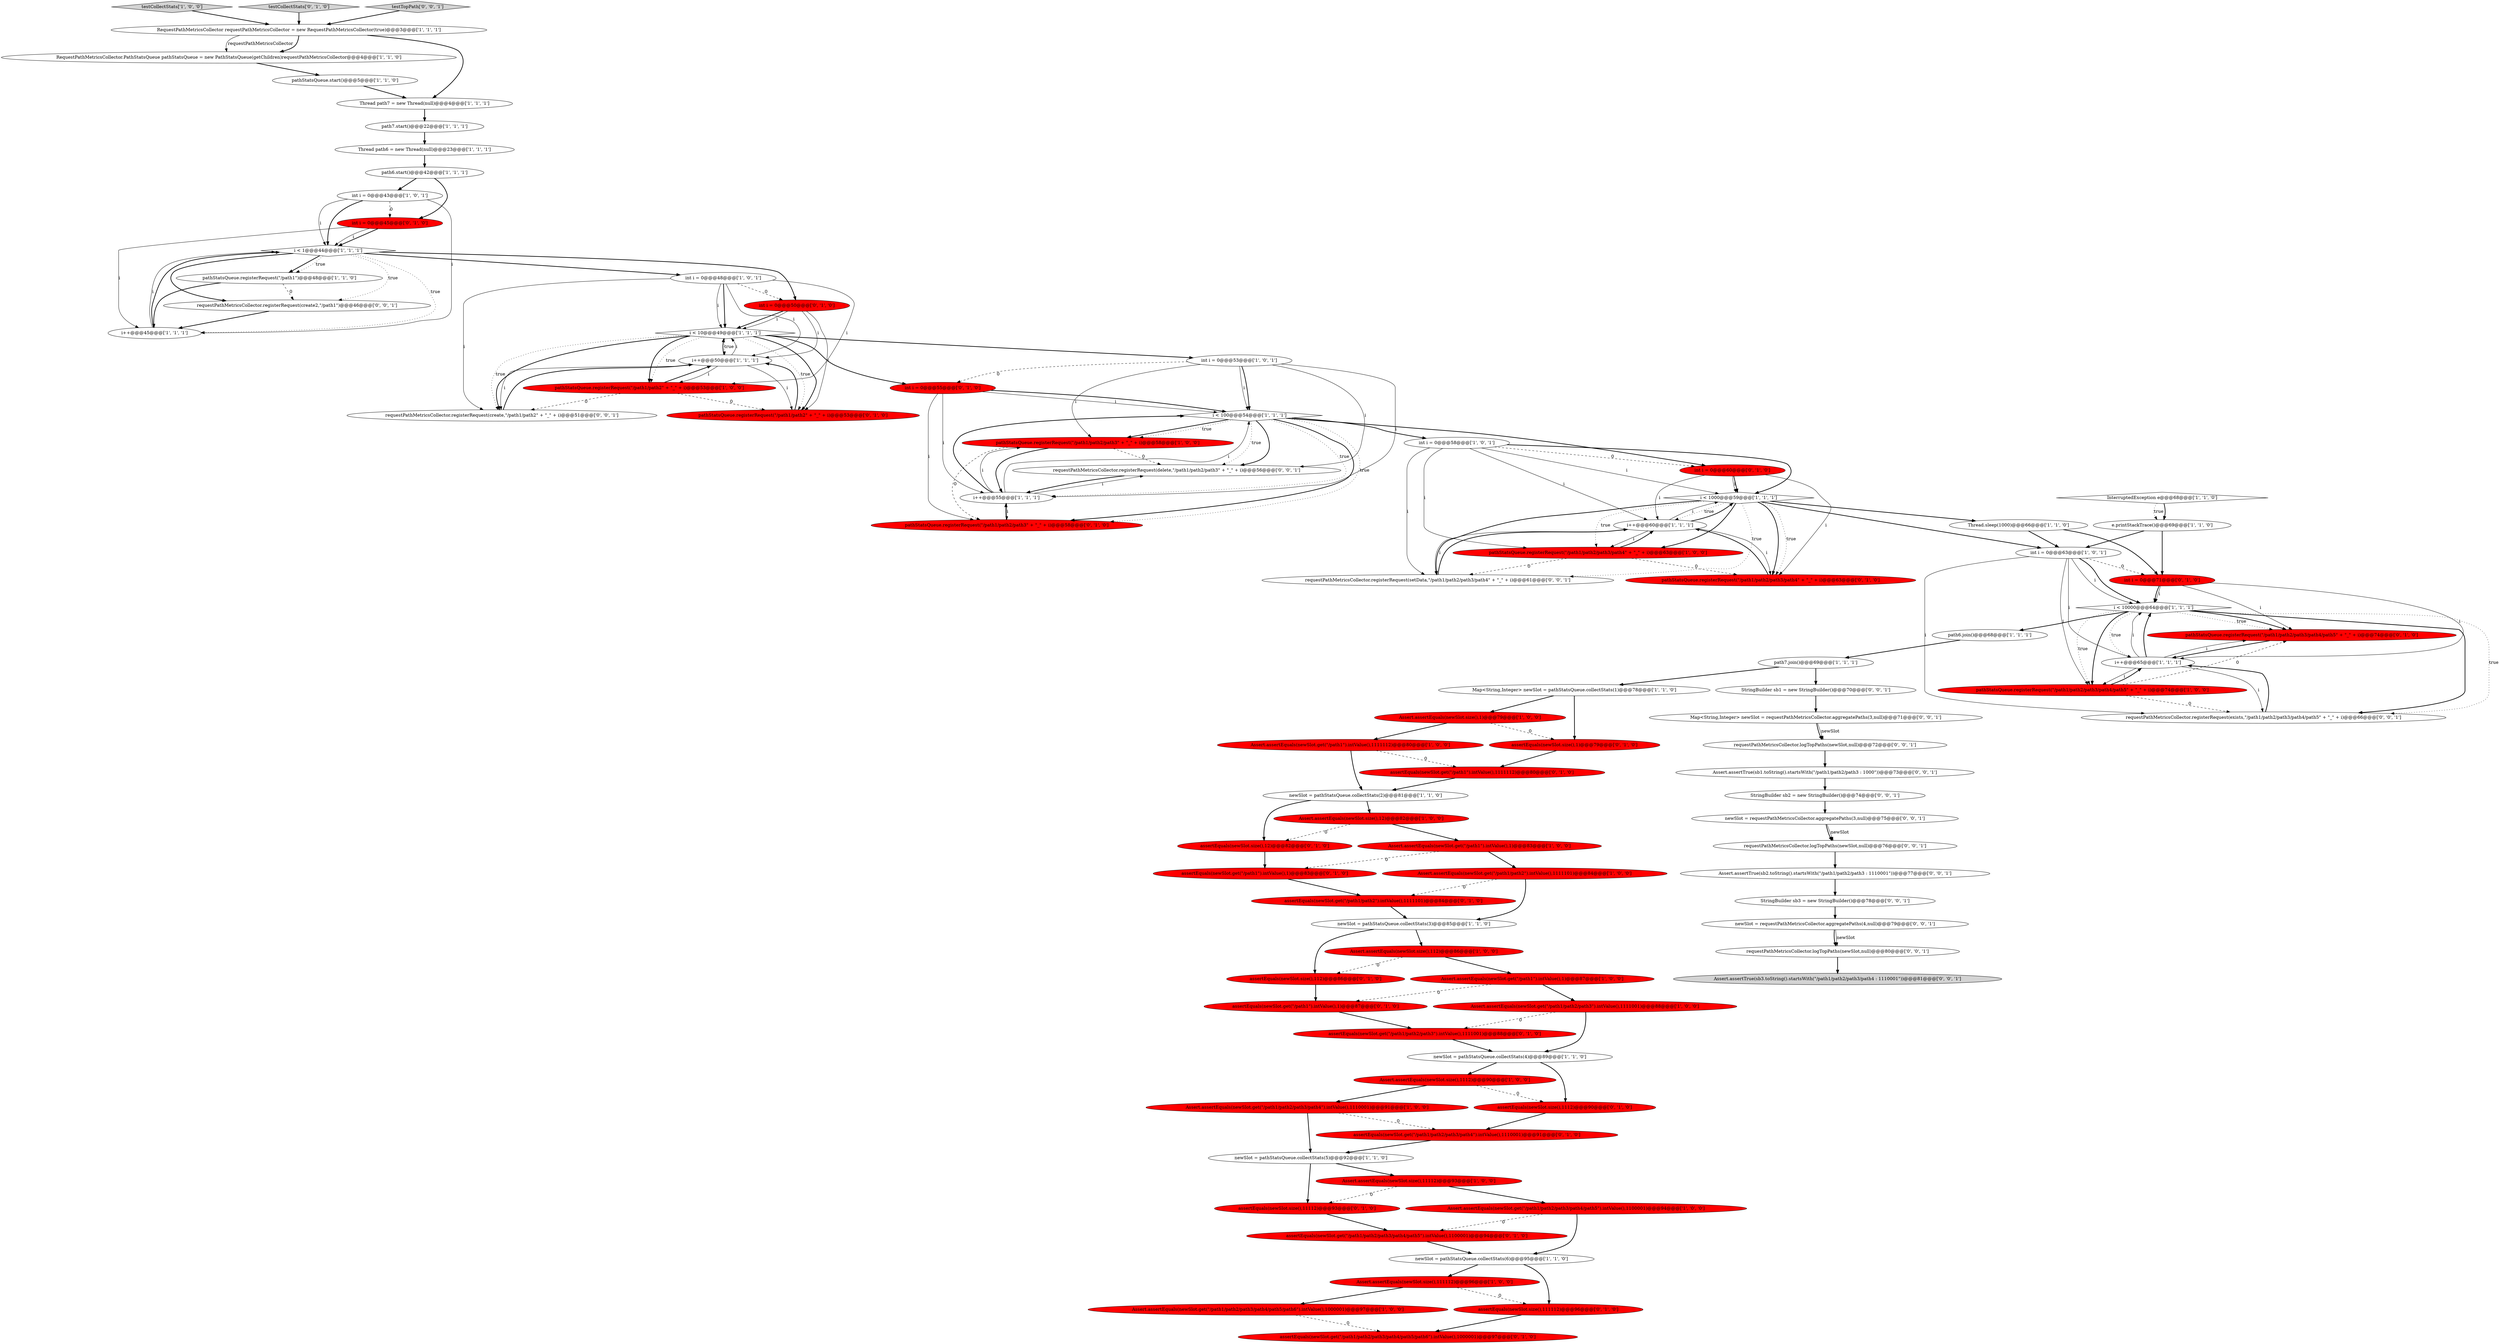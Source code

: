 digraph {
32 [style = filled, label = "int i = 0@@@63@@@['1', '0', '1']", fillcolor = white, shape = ellipse image = "AAA0AAABBB1BBB"];
11 [style = filled, label = "testCollectStats['1', '0', '0']", fillcolor = lightgray, shape = diamond image = "AAA0AAABBB1BBB"];
54 [style = filled, label = "pathStatsQueue.registerRequest(\"/path1/path2/path3/path4/path5\" + \"_\" + i)@@@74@@@['0', '1', '0']", fillcolor = red, shape = ellipse image = "AAA1AAABBB2BBB"];
25 [style = filled, label = "i < 10000@@@64@@@['1', '1', '1']", fillcolor = white, shape = diamond image = "AAA0AAABBB1BBB"];
31 [style = filled, label = "Assert.assertEquals(newSlot.get(\"/path1\").intValue(),1)@@@83@@@['1', '0', '0']", fillcolor = red, shape = ellipse image = "AAA1AAABBB1BBB"];
26 [style = filled, label = "InterruptedException e@@@68@@@['1', '1', '0']", fillcolor = white, shape = diamond image = "AAA0AAABBB1BBB"];
76 [style = filled, label = "assertEquals(newSlot.get(\"/path1/path2/path3/path4/path5\").intValue(),1100001)@@@94@@@['0', '1', '0']", fillcolor = red, shape = ellipse image = "AAA1AAABBB2BBB"];
50 [style = filled, label = "int i = 0@@@48@@@['1', '0', '1']", fillcolor = white, shape = ellipse image = "AAA0AAABBB1BBB"];
81 [style = filled, label = "newSlot = requestPathMetricsCollector.aggregatePaths(4,null)@@@79@@@['0', '0', '1']", fillcolor = white, shape = ellipse image = "AAA0AAABBB3BBB"];
51 [style = filled, label = "e.printStackTrace()@@@69@@@['1', '1', '0']", fillcolor = white, shape = ellipse image = "AAA0AAABBB1BBB"];
23 [style = filled, label = "Map<String,Integer> newSlot = pathStatsQueue.collectStats(1)@@@78@@@['1', '1', '0']", fillcolor = white, shape = ellipse image = "AAA0AAABBB1BBB"];
7 [style = filled, label = "path7.join()@@@69@@@['1', '1', '1']", fillcolor = white, shape = ellipse image = "AAA0AAABBB1BBB"];
40 [style = filled, label = "Assert.assertEquals(newSlot.get(\"/path1/path2/path3/path4\").intValue(),1110001)@@@91@@@['1', '0', '0']", fillcolor = red, shape = ellipse image = "AAA1AAABBB1BBB"];
74 [style = filled, label = "assertEquals(newSlot.get(\"/path1/path2/path3/path4\").intValue(),1110001)@@@91@@@['0', '1', '0']", fillcolor = red, shape = ellipse image = "AAA1AAABBB2BBB"];
39 [style = filled, label = "pathStatsQueue.registerRequest(\"/path1/path2/path3\" + \"_\" + i)@@@58@@@['1', '0', '0']", fillcolor = red, shape = ellipse image = "AAA1AAABBB1BBB"];
91 [style = filled, label = "Assert.assertTrue(sb3.toString().startsWith(\"/path1/path2/path3/path4 : 1110001\"))@@@81@@@['0', '0', '1']", fillcolor = lightgray, shape = ellipse image = "AAA0AAABBB3BBB"];
70 [style = filled, label = "int i = 0@@@45@@@['0', '1', '0']", fillcolor = red, shape = ellipse image = "AAA1AAABBB2BBB"];
3 [style = filled, label = "i++@@@50@@@['1', '1', '1']", fillcolor = white, shape = ellipse image = "AAA0AAABBB1BBB"];
75 [style = filled, label = "int i = 0@@@60@@@['0', '1', '0']", fillcolor = red, shape = ellipse image = "AAA1AAABBB2BBB"];
19 [style = filled, label = "Assert.assertEquals(newSlot.size(),12)@@@82@@@['1', '0', '0']", fillcolor = red, shape = ellipse image = "AAA1AAABBB1BBB"];
13 [style = filled, label = "i < 1000@@@59@@@['1', '1', '1']", fillcolor = white, shape = diamond image = "AAA0AAABBB1BBB"];
16 [style = filled, label = "i++@@@60@@@['1', '1', '1']", fillcolor = white, shape = ellipse image = "AAA0AAABBB1BBB"];
20 [style = filled, label = "Assert.assertEquals(newSlot.size(),111112)@@@96@@@['1', '0', '0']", fillcolor = red, shape = ellipse image = "AAA1AAABBB1BBB"];
84 [style = filled, label = "requestPathMetricsCollector.registerRequest(delete,\"/path1/path2/path3\" + \"_\" + i)@@@56@@@['0', '0', '1']", fillcolor = white, shape = ellipse image = "AAA0AAABBB3BBB"];
37 [style = filled, label = "Assert.assertEquals(newSlot.get(\"/path1/path2/path3/path4/path5/path6\").intValue(),1000001)@@@97@@@['1', '0', '0']", fillcolor = red, shape = ellipse image = "AAA1AAABBB1BBB"];
77 [style = filled, label = "requestPathMetricsCollector.registerRequest(create,\"/path1/path2\" + \"_\" + i)@@@51@@@['0', '0', '1']", fillcolor = white, shape = ellipse image = "AAA0AAABBB3BBB"];
18 [style = filled, label = "Thread path6 = new Thread(null)@@@23@@@['1', '1', '1']", fillcolor = white, shape = ellipse image = "AAA0AAABBB1BBB"];
45 [style = filled, label = "newSlot = pathStatsQueue.collectStats(4)@@@89@@@['1', '1', '0']", fillcolor = white, shape = ellipse image = "AAA0AAABBB1BBB"];
87 [style = filled, label = "StringBuilder sb2 = new StringBuilder()@@@74@@@['0', '0', '1']", fillcolor = white, shape = ellipse image = "AAA0AAABBB3BBB"];
56 [style = filled, label = "int i = 0@@@71@@@['0', '1', '0']", fillcolor = red, shape = ellipse image = "AAA1AAABBB2BBB"];
58 [style = filled, label = "assertEquals(newSlot.size(),11112)@@@93@@@['0', '1', '0']", fillcolor = red, shape = ellipse image = "AAA1AAABBB2BBB"];
68 [style = filled, label = "assertEquals(newSlot.get(\"/path1\").intValue(),1)@@@83@@@['0', '1', '0']", fillcolor = red, shape = ellipse image = "AAA1AAABBB2BBB"];
48 [style = filled, label = "Assert.assertEquals(newSlot.get(\"/path1\").intValue(),1)@@@87@@@['1', '0', '0']", fillcolor = red, shape = ellipse image = "AAA1AAABBB1BBB"];
24 [style = filled, label = "Assert.assertEquals(newSlot.get(\"/path1/path2/path3/path4/path5\").intValue(),1100001)@@@94@@@['1', '0', '0']", fillcolor = red, shape = ellipse image = "AAA1AAABBB1BBB"];
86 [style = filled, label = "requestPathMetricsCollector.registerRequest(create2,\"/path1\")@@@46@@@['0', '0', '1']", fillcolor = white, shape = ellipse image = "AAA0AAABBB3BBB"];
82 [style = filled, label = "requestPathMetricsCollector.registerRequest(setData,\"/path1/path2/path3/path4\" + \"_\" + i)@@@61@@@['0', '0', '1']", fillcolor = white, shape = ellipse image = "AAA0AAABBB3BBB"];
35 [style = filled, label = "pathStatsQueue.registerRequest(\"/path1/path2/path3/path4/path5\" + \"_\" + i)@@@74@@@['1', '0', '0']", fillcolor = red, shape = ellipse image = "AAA1AAABBB1BBB"];
79 [style = filled, label = "Map<String,Integer> newSlot = requestPathMetricsCollector.aggregatePaths(3,null)@@@71@@@['0', '0', '1']", fillcolor = white, shape = ellipse image = "AAA0AAABBB3BBB"];
65 [style = filled, label = "testCollectStats['0', '1', '0']", fillcolor = lightgray, shape = diamond image = "AAA0AAABBB2BBB"];
2 [style = filled, label = "Assert.assertEquals(newSlot.size(),1)@@@79@@@['1', '0', '0']", fillcolor = red, shape = ellipse image = "AAA1AAABBB1BBB"];
57 [style = filled, label = "pathStatsQueue.registerRequest(\"/path1/path2/path3/path4\" + \"_\" + i)@@@63@@@['0', '1', '0']", fillcolor = red, shape = ellipse image = "AAA1AAABBB2BBB"];
46 [style = filled, label = "pathStatsQueue.registerRequest(\"/path1/path2\" + \"_\" + i)@@@53@@@['1', '0', '0']", fillcolor = red, shape = ellipse image = "AAA1AAABBB1BBB"];
92 [style = filled, label = "Assert.assertTrue(sb2.toString().startsWith(\"/path1/path2/path3 : 1110001\"))@@@77@@@['0', '0', '1']", fillcolor = white, shape = ellipse image = "AAA0AAABBB3BBB"];
4 [style = filled, label = "Assert.assertEquals(newSlot.size(),11112)@@@93@@@['1', '0', '0']", fillcolor = red, shape = ellipse image = "AAA1AAABBB1BBB"];
22 [style = filled, label = "i < 1@@@44@@@['1', '1', '1']", fillcolor = white, shape = diamond image = "AAA0AAABBB1BBB"];
30 [style = filled, label = "Thread.sleep(1000)@@@66@@@['1', '1', '0']", fillcolor = white, shape = ellipse image = "AAA0AAABBB1BBB"];
38 [style = filled, label = "int i = 0@@@43@@@['1', '0', '1']", fillcolor = white, shape = ellipse image = "AAA0AAABBB1BBB"];
36 [style = filled, label = "RequestPathMetricsCollector.PathStatsQueue pathStatsQueue = new PathStatsQueue(getChildren)requestPathMetricsCollector@@@4@@@['1', '1', '0']", fillcolor = white, shape = ellipse image = "AAA0AAABBB1BBB"];
10 [style = filled, label = "Assert.assertEquals(newSlot.size(),1112)@@@90@@@['1', '0', '0']", fillcolor = red, shape = ellipse image = "AAA1AAABBB1BBB"];
83 [style = filled, label = "newSlot = requestPathMetricsCollector.aggregatePaths(3,null)@@@75@@@['0', '0', '1']", fillcolor = white, shape = ellipse image = "AAA0AAABBB3BBB"];
88 [style = filled, label = "testTopPath['0', '0', '1']", fillcolor = lightgray, shape = diamond image = "AAA0AAABBB3BBB"];
15 [style = filled, label = "newSlot = pathStatsQueue.collectStats(2)@@@81@@@['1', '1', '0']", fillcolor = white, shape = ellipse image = "AAA0AAABBB1BBB"];
44 [style = filled, label = "Assert.assertEquals(newSlot.get(\"/path1/path2/path3\").intValue(),1111001)@@@88@@@['1', '0', '0']", fillcolor = red, shape = ellipse image = "AAA1AAABBB1BBB"];
5 [style = filled, label = "newSlot = pathStatsQueue.collectStats(6)@@@95@@@['1', '1', '0']", fillcolor = white, shape = ellipse image = "AAA0AAABBB1BBB"];
69 [style = filled, label = "int i = 0@@@50@@@['0', '1', '0']", fillcolor = red, shape = ellipse image = "AAA1AAABBB2BBB"];
78 [style = filled, label = "Assert.assertTrue(sb1.toString().startsWith(\"/path1/path2/path3 : 1000\"))@@@73@@@['0', '0', '1']", fillcolor = white, shape = ellipse image = "AAA0AAABBB3BBB"];
73 [style = filled, label = "assertEquals(newSlot.size(),1)@@@79@@@['0', '1', '0']", fillcolor = red, shape = ellipse image = "AAA1AAABBB2BBB"];
0 [style = filled, label = "pathStatsQueue.start()@@@5@@@['1', '1', '0']", fillcolor = white, shape = ellipse image = "AAA0AAABBB1BBB"];
61 [style = filled, label = "assertEquals(newSlot.get(\"/path1\").intValue(),1)@@@87@@@['0', '1', '0']", fillcolor = red, shape = ellipse image = "AAA1AAABBB2BBB"];
42 [style = filled, label = "i++@@@65@@@['1', '1', '1']", fillcolor = white, shape = ellipse image = "AAA0AAABBB1BBB"];
80 [style = filled, label = "requestPathMetricsCollector.registerRequest(exists,\"/path1/path2/path3/path4/path5\" + \"_\" + i)@@@66@@@['0', '0', '1']", fillcolor = white, shape = ellipse image = "AAA0AAABBB3BBB"];
1 [style = filled, label = "Thread path7 = new Thread(null)@@@4@@@['1', '1', '1']", fillcolor = white, shape = ellipse image = "AAA0AAABBB1BBB"];
47 [style = filled, label = "i < 100@@@54@@@['1', '1', '1']", fillcolor = white, shape = diamond image = "AAA0AAABBB1BBB"];
85 [style = filled, label = "StringBuilder sb1 = new StringBuilder()@@@70@@@['0', '0', '1']", fillcolor = white, shape = ellipse image = "AAA0AAABBB3BBB"];
94 [style = filled, label = "requestPathMetricsCollector.logTopPaths(newSlot,null)@@@76@@@['0', '0', '1']", fillcolor = white, shape = ellipse image = "AAA0AAABBB3BBB"];
12 [style = filled, label = "RequestPathMetricsCollector requestPathMetricsCollector = new RequestPathMetricsCollector(true)@@@3@@@['1', '1', '1']", fillcolor = white, shape = ellipse image = "AAA0AAABBB1BBB"];
33 [style = filled, label = "pathStatsQueue.registerRequest(\"/path1\")@@@48@@@['1', '1', '0']", fillcolor = white, shape = ellipse image = "AAA0AAABBB1BBB"];
64 [style = filled, label = "assertEquals(newSlot.size(),12)@@@82@@@['0', '1', '0']", fillcolor = red, shape = ellipse image = "AAA1AAABBB2BBB"];
6 [style = filled, label = "newSlot = pathStatsQueue.collectStats(5)@@@92@@@['1', '1', '0']", fillcolor = white, shape = ellipse image = "AAA0AAABBB1BBB"];
28 [style = filled, label = "Assert.assertEquals(newSlot.size(),112)@@@86@@@['1', '0', '0']", fillcolor = red, shape = ellipse image = "AAA1AAABBB1BBB"];
63 [style = filled, label = "assertEquals(newSlot.get(\"/path1/path2\").intValue(),1111101)@@@84@@@['0', '1', '0']", fillcolor = red, shape = ellipse image = "AAA1AAABBB2BBB"];
53 [style = filled, label = "assertEquals(newSlot.get(\"/path1/path2/path3/path4/path5/path6\").intValue(),1000001)@@@97@@@['0', '1', '0']", fillcolor = red, shape = ellipse image = "AAA1AAABBB2BBB"];
43 [style = filled, label = "int i = 0@@@58@@@['1', '0', '1']", fillcolor = white, shape = ellipse image = "AAA0AAABBB1BBB"];
89 [style = filled, label = "requestPathMetricsCollector.logTopPaths(newSlot,null)@@@72@@@['0', '0', '1']", fillcolor = white, shape = ellipse image = "AAA0AAABBB3BBB"];
9 [style = filled, label = "path7.start()@@@22@@@['1', '1', '1']", fillcolor = white, shape = ellipse image = "AAA0AAABBB1BBB"];
62 [style = filled, label = "pathStatsQueue.registerRequest(\"/path1/path2\" + \"_\" + i)@@@53@@@['0', '1', '0']", fillcolor = red, shape = ellipse image = "AAA1AAABBB2BBB"];
90 [style = filled, label = "requestPathMetricsCollector.logTopPaths(newSlot,null)@@@80@@@['0', '0', '1']", fillcolor = white, shape = ellipse image = "AAA0AAABBB3BBB"];
52 [style = filled, label = "Assert.assertEquals(newSlot.get(\"/path1/path2\").intValue(),1111101)@@@84@@@['1', '0', '0']", fillcolor = red, shape = ellipse image = "AAA1AAABBB1BBB"];
67 [style = filled, label = "assertEquals(newSlot.get(\"/path1/path2/path3\").intValue(),1111001)@@@88@@@['0', '1', '0']", fillcolor = red, shape = ellipse image = "AAA1AAABBB2BBB"];
14 [style = filled, label = "path6.join()@@@68@@@['1', '1', '1']", fillcolor = white, shape = ellipse image = "AAA0AAABBB1BBB"];
41 [style = filled, label = "i++@@@55@@@['1', '1', '1']", fillcolor = white, shape = ellipse image = "AAA0AAABBB1BBB"];
66 [style = filled, label = "assertEquals(newSlot.size(),1112)@@@90@@@['0', '1', '0']", fillcolor = red, shape = ellipse image = "AAA1AAABBB2BBB"];
27 [style = filled, label = "pathStatsQueue.registerRequest(\"/path1/path2/path3/path4\" + \"_\" + i)@@@63@@@['1', '0', '0']", fillcolor = red, shape = ellipse image = "AAA1AAABBB1BBB"];
60 [style = filled, label = "pathStatsQueue.registerRequest(\"/path1/path2/path3\" + \"_\" + i)@@@58@@@['0', '1', '0']", fillcolor = red, shape = ellipse image = "AAA1AAABBB2BBB"];
21 [style = filled, label = "int i = 0@@@53@@@['1', '0', '1']", fillcolor = white, shape = ellipse image = "AAA0AAABBB1BBB"];
29 [style = filled, label = "newSlot = pathStatsQueue.collectStats(3)@@@85@@@['1', '1', '0']", fillcolor = white, shape = ellipse image = "AAA0AAABBB1BBB"];
71 [style = filled, label = "assertEquals(newSlot.size(),111112)@@@96@@@['0', '1', '0']", fillcolor = red, shape = ellipse image = "AAA1AAABBB2BBB"];
59 [style = filled, label = "assertEquals(newSlot.get(\"/path1\").intValue(),1111112)@@@80@@@['0', '1', '0']", fillcolor = red, shape = ellipse image = "AAA1AAABBB2BBB"];
93 [style = filled, label = "StringBuilder sb3 = new StringBuilder()@@@78@@@['0', '0', '1']", fillcolor = white, shape = ellipse image = "AAA0AAABBB3BBB"];
17 [style = filled, label = "Assert.assertEquals(newSlot.get(\"/path1\").intValue(),1111112)@@@80@@@['1', '0', '0']", fillcolor = red, shape = ellipse image = "AAA1AAABBB1BBB"];
8 [style = filled, label = "i < 10@@@49@@@['1', '1', '1']", fillcolor = white, shape = diamond image = "AAA0AAABBB1BBB"];
34 [style = filled, label = "path6.start()@@@42@@@['1', '1', '1']", fillcolor = white, shape = ellipse image = "AAA0AAABBB1BBB"];
49 [style = filled, label = "i++@@@45@@@['1', '1', '1']", fillcolor = white, shape = ellipse image = "AAA0AAABBB1BBB"];
55 [style = filled, label = "int i = 0@@@55@@@['0', '1', '0']", fillcolor = red, shape = ellipse image = "AAA1AAABBB2BBB"];
72 [style = filled, label = "assertEquals(newSlot.size(),112)@@@86@@@['0', '1', '0']", fillcolor = red, shape = ellipse image = "AAA1AAABBB2BBB"];
33->86 [style = dashed, label="0"];
62->3 [style = bold, label=""];
17->59 [style = dashed, label="0"];
3->46 [style = solid, label="i"];
8->77 [style = bold, label=""];
40->6 [style = bold, label=""];
13->27 [style = dotted, label="true"];
5->20 [style = bold, label=""];
55->47 [style = bold, label=""];
21->41 [style = solid, label="i"];
41->39 [style = solid, label="i"];
3->8 [style = solid, label="i"];
25->35 [style = dotted, label="true"];
22->86 [style = dotted, label="true"];
25->80 [style = dotted, label="true"];
32->80 [style = solid, label="i"];
32->42 [style = solid, label="i"];
82->16 [style = bold, label=""];
55->47 [style = solid, label="i"];
50->8 [style = solid, label="i"];
25->14 [style = bold, label=""];
76->5 [style = bold, label=""];
79->89 [style = solid, label="newSlot"];
25->35 [style = bold, label=""];
27->57 [style = dashed, label="0"];
19->64 [style = dashed, label="0"];
51->32 [style = bold, label=""];
29->72 [style = bold, label=""];
26->51 [style = bold, label=""];
49->22 [style = bold, label=""];
14->7 [style = bold, label=""];
75->13 [style = solid, label="i"];
23->73 [style = bold, label=""];
16->27 [style = solid, label="i"];
36->0 [style = bold, label=""];
45->66 [style = bold, label=""];
50->69 [style = dashed, label="0"];
20->71 [style = dashed, label="0"];
3->77 [style = solid, label="i"];
79->89 [style = bold, label=""];
10->66 [style = dashed, label="0"];
32->25 [style = bold, label=""];
57->16 [style = bold, label=""];
20->37 [style = bold, label=""];
25->80 [style = bold, label=""];
70->49 [style = solid, label="i"];
43->13 [style = solid, label="i"];
83->94 [style = solid, label="newSlot"];
4->58 [style = dashed, label="0"];
47->60 [style = bold, label=""];
80->42 [style = bold, label=""];
81->90 [style = bold, label=""];
69->8 [style = bold, label=""];
35->80 [style = dashed, label="0"];
69->8 [style = solid, label="i"];
45->10 [style = bold, label=""];
16->57 [style = solid, label="i"];
43->27 [style = solid, label="i"];
3->62 [style = solid, label="i"];
43->16 [style = solid, label="i"];
43->75 [style = dashed, label="0"];
22->33 [style = bold, label=""];
13->32 [style = bold, label=""];
46->77 [style = dashed, label="0"];
8->46 [style = dotted, label="true"];
65->12 [style = bold, label=""];
46->62 [style = dashed, label="0"];
22->50 [style = bold, label=""];
41->60 [style = solid, label="i"];
94->92 [style = bold, label=""];
85->79 [style = bold, label=""];
13->82 [style = bold, label=""];
22->33 [style = dotted, label="true"];
47->43 [style = bold, label=""];
11->12 [style = bold, label=""];
56->25 [style = solid, label="i"];
48->44 [style = bold, label=""];
47->39 [style = bold, label=""];
60->41 [style = bold, label=""];
27->16 [style = bold, label=""];
8->62 [style = dotted, label="true"];
56->25 [style = bold, label=""];
12->1 [style = bold, label=""];
25->54 [style = dotted, label="true"];
47->60 [style = dotted, label="true"];
24->5 [style = bold, label=""];
8->62 [style = bold, label=""];
43->13 [style = bold, label=""];
13->57 [style = bold, label=""];
73->59 [style = bold, label=""];
6->4 [style = bold, label=""];
47->41 [style = dotted, label="true"];
47->84 [style = bold, label=""];
25->42 [style = dotted, label="true"];
69->3 [style = solid, label="i"];
72->61 [style = bold, label=""];
58->76 [style = bold, label=""];
7->23 [style = bold, label=""];
38->22 [style = solid, label="i"];
89->78 [style = bold, label=""];
17->15 [style = bold, label=""];
75->16 [style = solid, label="i"];
34->70 [style = bold, label=""];
39->41 [style = bold, label=""];
70->22 [style = bold, label=""];
32->25 [style = solid, label="i"];
39->60 [style = dashed, label="0"];
42->25 [style = solid, label="i"];
15->64 [style = bold, label=""];
34->38 [style = bold, label=""];
8->55 [style = bold, label=""];
63->29 [style = bold, label=""];
44->45 [style = bold, label=""];
90->91 [style = bold, label=""];
35->54 [style = dashed, label="0"];
67->45 [style = bold, label=""];
92->93 [style = bold, label=""];
44->67 [style = dashed, label="0"];
56->54 [style = solid, label="i"];
2->17 [style = bold, label=""];
21->47 [style = bold, label=""];
13->16 [style = dotted, label="true"];
16->13 [style = bold, label=""];
4->24 [style = bold, label=""];
87->83 [style = bold, label=""];
21->84 [style = solid, label="i"];
56->42 [style = solid, label="i"];
47->84 [style = dotted, label="true"];
35->42 [style = bold, label=""];
42->25 [style = bold, label=""];
18->34 [style = bold, label=""];
31->52 [style = bold, label=""];
8->77 [style = dotted, label="true"];
68->63 [style = bold, label=""];
78->87 [style = bold, label=""];
16->82 [style = solid, label="i"];
12->36 [style = bold, label=""];
32->35 [style = solid, label="i"];
30->32 [style = bold, label=""];
37->53 [style = dashed, label="0"];
38->70 [style = dashed, label="0"];
15->19 [style = bold, label=""];
74->6 [style = bold, label=""];
71->53 [style = bold, label=""];
55->60 [style = solid, label="i"];
88->12 [style = bold, label=""];
1->9 [style = bold, label=""];
8->3 [style = dotted, label="true"];
54->42 [style = bold, label=""];
48->61 [style = dashed, label="0"];
69->62 [style = solid, label="i"];
21->39 [style = solid, label="i"];
9->18 [style = bold, label=""];
13->27 [style = bold, label=""];
83->94 [style = bold, label=""];
13->82 [style = dotted, label="true"];
47->39 [style = dotted, label="true"];
0->1 [style = bold, label=""];
3->8 [style = bold, label=""];
10->40 [style = bold, label=""];
41->84 [style = solid, label="i"];
41->47 [style = bold, label=""];
23->2 [style = bold, label=""];
33->49 [style = bold, label=""];
81->90 [style = solid, label="newSlot"];
25->54 [style = bold, label=""];
28->72 [style = dashed, label="0"];
47->75 [style = bold, label=""];
50->46 [style = solid, label="i"];
46->3 [style = bold, label=""];
61->67 [style = bold, label=""];
77->3 [style = bold, label=""];
5->71 [style = bold, label=""];
75->13 [style = bold, label=""];
27->82 [style = dashed, label="0"];
19->31 [style = bold, label=""];
59->15 [style = bold, label=""];
21->55 [style = dashed, label="0"];
84->41 [style = bold, label=""];
66->74 [style = bold, label=""];
22->49 [style = dotted, label="true"];
40->74 [style = dashed, label="0"];
51->56 [style = bold, label=""];
21->47 [style = solid, label="i"];
13->30 [style = bold, label=""];
2->73 [style = dashed, label="0"];
93->81 [style = bold, label=""];
38->49 [style = solid, label="i"];
50->77 [style = solid, label="i"];
29->28 [style = bold, label=""];
50->3 [style = solid, label="i"];
75->57 [style = solid, label="i"];
42->80 [style = solid, label="i"];
8->46 [style = bold, label=""];
13->57 [style = dotted, label="true"];
12->36 [style = solid, label="requestPathMetricsCollector"];
42->54 [style = solid, label="i"];
7->85 [style = bold, label=""];
52->63 [style = dashed, label="0"];
24->76 [style = dashed, label="0"];
32->56 [style = dashed, label="0"];
22->69 [style = bold, label=""];
64->68 [style = bold, label=""];
70->22 [style = solid, label="i"];
39->84 [style = dashed, label="0"];
30->56 [style = bold, label=""];
50->8 [style = bold, label=""];
8->21 [style = bold, label=""];
28->48 [style = bold, label=""];
22->86 [style = bold, label=""];
26->51 [style = dotted, label="true"];
52->29 [style = bold, label=""];
16->13 [style = solid, label="i"];
55->41 [style = solid, label="i"];
42->35 [style = solid, label="i"];
43->82 [style = solid, label="i"];
41->47 [style = solid, label="i"];
38->22 [style = bold, label=""];
6->58 [style = bold, label=""];
86->49 [style = bold, label=""];
31->68 [style = dashed, label="0"];
49->22 [style = solid, label="i"];
}
